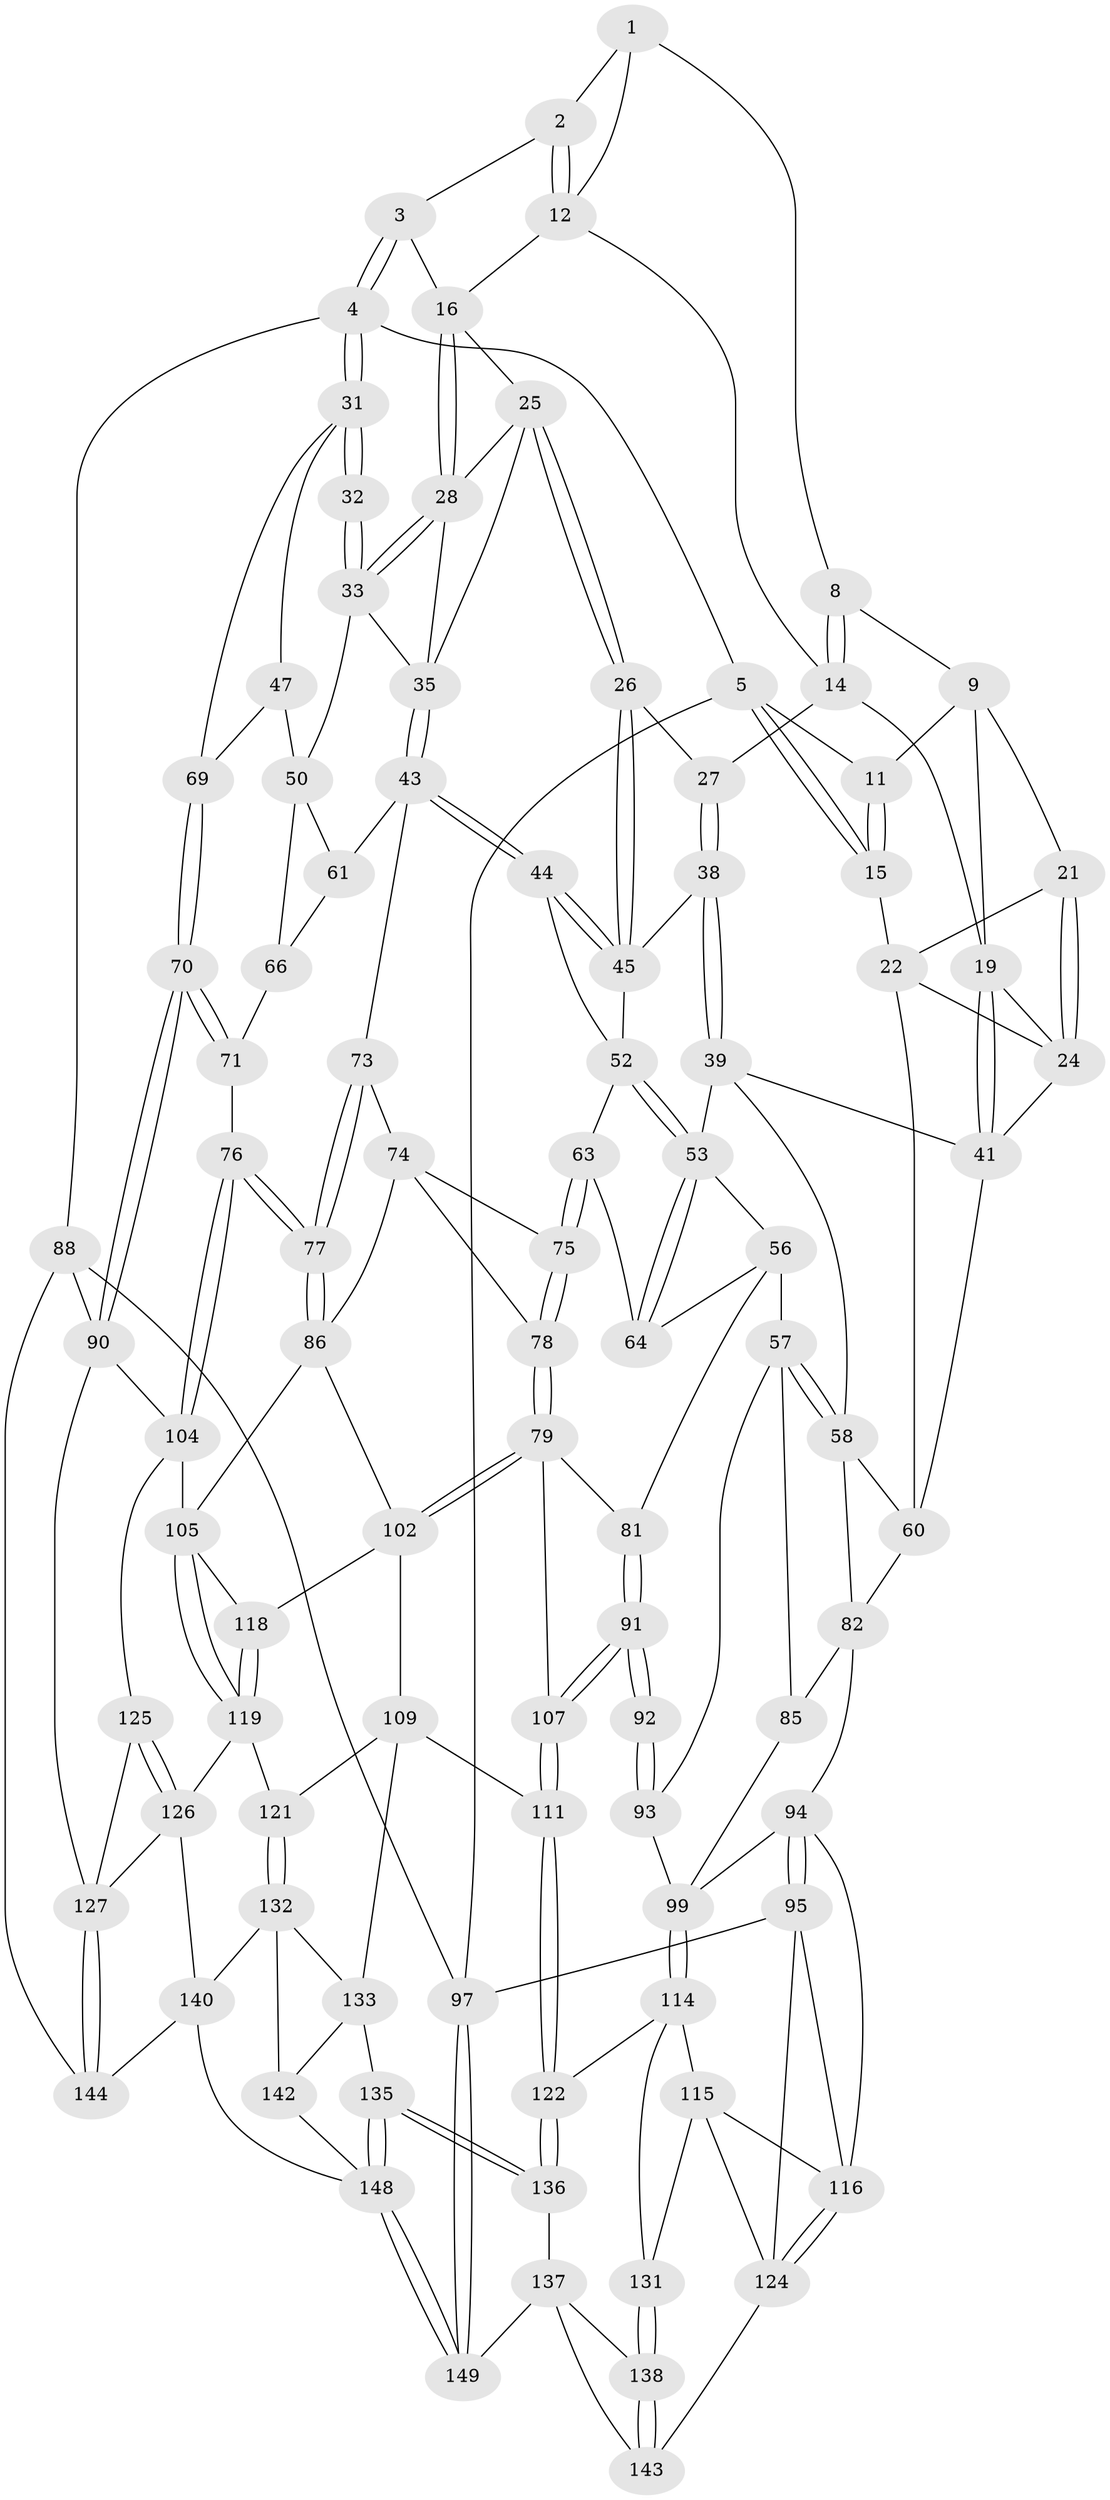 // Generated by graph-tools (version 1.1) at 2025/52/02/27/25 19:52:36]
// undirected, 95 vertices, 221 edges
graph export_dot {
graph [start="1"]
  node [color=gray90,style=filled];
  1 [pos="+0.33478613787186656+0",super="+7"];
  2 [pos="+0.5598831601237679+0"];
  3 [pos="+0.8785607965864625+0"];
  4 [pos="+1+0"];
  5 [pos="+0+0",super="+6"];
  8 [pos="+0.2958628825497524+0.02083330153250017"];
  9 [pos="+0.19807446321558714+0.11232913649333162",super="+10"];
  11 [pos="+0.12024500700937941+0.057100563860777075"];
  12 [pos="+0.5042298426770475+0.12967317446112253",super="+13"];
  14 [pos="+0.35568061448392524+0.1629493316455216",super="+18"];
  15 [pos="+0+0.13537698659819516"];
  16 [pos="+0.7245189978898665+0.13018760447373617",super="+17"];
  19 [pos="+0.3049303614553814+0.22720010115982822",super="+20"];
  21 [pos="+0.13238569682483575+0.1736672316893378"];
  22 [pos="+0.05979331395070351+0.2052162479792615",super="+23"];
  24 [pos="+0.17992802954230652+0.2693295719608442",super="+37"];
  25 [pos="+0.506798457626198+0.2203136853602004",super="+30"];
  26 [pos="+0.5062932348441693+0.22144082306254134"];
  27 [pos="+0.32892979220803364+0.23144806812842325"];
  28 [pos="+0.7253705388932629+0.13500895293097917",super="+29"];
  31 [pos="+1+0",super="+48"];
  32 [pos="+0.8680772057083895+0.24979841981518341"];
  33 [pos="+0.8552983694795184+0.2590346144743678",super="+34"];
  35 [pos="+0.676770661550759+0.3178423943778935",super="+36"];
  38 [pos="+0.41693486281002484+0.3038908404710785"];
  39 [pos="+0.3397158282177259+0.34884227387584194",super="+40"];
  41 [pos="+0.29616132971233694+0.31904328343738564",super="+42"];
  43 [pos="+0.6520105050717938+0.3744558554190088",super="+62"];
  44 [pos="+0.6295259833174048+0.36398774590305377"];
  45 [pos="+0.5021302271384779+0.2453337876973494",super="+46"];
  47 [pos="+0.9778691112081572+0.2811658520486883",super="+49"];
  50 [pos="+0.8624668635442544+0.33480023651620305",super="+51"];
  52 [pos="+0.47017890361235826+0.3363489694515911",super="+55"];
  53 [pos="+0.4521369381390959+0.37975639470490113",super="+54"];
  56 [pos="+0.4013207113720455+0.5028372366298896",super="+68"];
  57 [pos="+0.3656969283086774+0.4989156922624262",super="+84"];
  58 [pos="+0.30091417028380607+0.41250140247994105",super="+59"];
  60 [pos="+0.15319930266634113+0.37618558595689505",super="+65"];
  61 [pos="+0.7064890150213667+0.41218397290299724"];
  63 [pos="+0.5570550237486637+0.44236352958511166"];
  64 [pos="+0.44670216619795705+0.4409736951616319"];
  66 [pos="+0.840275184571497+0.3849550220878812",super="+67"];
  69 [pos="+1+0.5528700419972072"];
  70 [pos="+1+0.5717556478828253"];
  71 [pos="+0.8517421819655706+0.5801572258349335",super="+72"];
  73 [pos="+0.6507370604880042+0.42069302456284235"];
  74 [pos="+0.6295357077797049+0.4445111577598137",super="+87"];
  75 [pos="+0.6118898380744936+0.4592881202069721"];
  76 [pos="+0.8311240683721286+0.5913507171521568"];
  77 [pos="+0.8117545805001368+0.5879140821494514"];
  78 [pos="+0.5722545227305101+0.5723438261333537"];
  79 [pos="+0.5520973450384123+0.5985212814485568",super="+80"];
  81 [pos="+0.40780544269179314+0.5139901163080873"];
  82 [pos="+0.17240298869043152+0.5325865074509174",super="+83"];
  85 [pos="+0.18068225938841928+0.5510704044041331"];
  86 [pos="+0.7773052071070533+0.5914045853465648",super="+101"];
  88 [pos="+1+1",super="+89"];
  90 [pos="+1+0.7920116721698217",super="+112"];
  91 [pos="+0.3584093216101154+0.6788085106853324"];
  92 [pos="+0.35522796688365177+0.6771769851828221"];
  93 [pos="+0.21872670895719212+0.5647184013388152",super="+98"];
  94 [pos="+0+0.5713350141317072",super="+103"];
  95 [pos="+0+1",super="+96"];
  97 [pos="+0+1"];
  99 [pos="+0.22374867286275504+0.7230873244508772",super="+100"];
  102 [pos="+0.5641652137563331+0.6247230934876009",super="+108"];
  104 [pos="+0.7882771319063303+0.7426070258586646",super="+113"];
  105 [pos="+0.7293479363461474+0.739760197908997",super="+106"];
  107 [pos="+0.37418934845757135+0.7097456053133682"];
  109 [pos="+0.5319104686461575+0.7116899139580343",super="+110"];
  111 [pos="+0.37610363076910047+0.7501767944315302"];
  114 [pos="+0.22147265465783242+0.7714641957616664",super="+123"];
  115 [pos="+0.2213726230750766+0.7714682967975238",super="+129"];
  116 [pos="+0.11544063587126653+0.7394441931884501",super="+117"];
  118 [pos="+0.6179740390302723+0.7071904596228689"];
  119 [pos="+0.6291403674755179+0.8023661355695535",super="+120"];
  121 [pos="+0.5701075961440053+0.8054334755611143"];
  122 [pos="+0.2997688989828212+0.7924370635886915"];
  124 [pos="+0+0.8919791519915098",super="+130"];
  125 [pos="+0.7848763968913599+0.763372784755259"];
  126 [pos="+0.6847831700973865+0.9171143605174602",super="+139"];
  127 [pos="+0.8953582092184204+0.8942448550319121",super="+128"];
  131 [pos="+0.2352768234933057+0.8604963633032799"];
  132 [pos="+0.4994559936066873+0.8457224656459217",super="+141"];
  133 [pos="+0.4224880181983156+0.7902141704164697",super="+134"];
  135 [pos="+0.3390279578321737+0.9292775496692987"];
  136 [pos="+0.3317990904793388+0.9257319481614243"];
  137 [pos="+0.33010819437786815+0.9260289170206384",super="+147"];
  138 [pos="+0.23895899787859148+0.9195737652196785"];
  140 [pos="+0.6756980817804468+1",super="+146"];
  142 [pos="+0.4147128951733319+0.9802795116728162"];
  143 [pos="+0.21934558549350908+0.9419810825920978"];
  144 [pos="+0.9079556076342453+0.8975231672709852",super="+145"];
  148 [pos="+0.15348239054007815+1",super="+150"];
  149 [pos="+0.14058325415454737+1"];
  1 -- 2;
  1 -- 8;
  1 -- 12;
  2 -- 3;
  2 -- 12;
  2 -- 12;
  3 -- 4;
  3 -- 4;
  3 -- 16;
  4 -- 5;
  4 -- 31;
  4 -- 31;
  4 -- 88;
  5 -- 15;
  5 -- 15;
  5 -- 97;
  5 -- 11;
  8 -- 9;
  8 -- 14;
  8 -- 14;
  9 -- 19;
  9 -- 11;
  9 -- 21;
  11 -- 15;
  11 -- 15;
  12 -- 16;
  12 -- 14;
  14 -- 19;
  14 -- 27;
  15 -- 22;
  16 -- 28;
  16 -- 28;
  16 -- 25;
  19 -- 41;
  19 -- 41;
  19 -- 24;
  21 -- 22;
  21 -- 24;
  21 -- 24;
  22 -- 24;
  22 -- 60;
  24 -- 41;
  25 -- 26;
  25 -- 26;
  25 -- 35;
  25 -- 28;
  26 -- 27;
  26 -- 45;
  26 -- 45;
  27 -- 38;
  27 -- 38;
  28 -- 33;
  28 -- 33;
  28 -- 35;
  31 -- 32;
  31 -- 32;
  31 -- 69;
  31 -- 47;
  32 -- 33;
  32 -- 33;
  33 -- 35;
  33 -- 50;
  35 -- 43;
  35 -- 43;
  38 -- 39;
  38 -- 39;
  38 -- 45;
  39 -- 53;
  39 -- 41;
  39 -- 58;
  41 -- 60;
  43 -- 44;
  43 -- 44;
  43 -- 73;
  43 -- 61;
  44 -- 45;
  44 -- 45;
  44 -- 52;
  45 -- 52;
  47 -- 50;
  47 -- 69;
  50 -- 66;
  50 -- 61;
  52 -- 53;
  52 -- 53;
  52 -- 63;
  53 -- 64;
  53 -- 64;
  53 -- 56;
  56 -- 57;
  56 -- 81;
  56 -- 64;
  57 -- 58;
  57 -- 58;
  57 -- 85;
  57 -- 93;
  58 -- 60;
  58 -- 82;
  60 -- 82;
  61 -- 66;
  63 -- 64;
  63 -- 75;
  63 -- 75;
  66 -- 71 [weight=2];
  69 -- 70;
  69 -- 70;
  70 -- 71;
  70 -- 71;
  70 -- 90;
  70 -- 90;
  71 -- 76;
  73 -- 74;
  73 -- 77;
  73 -- 77;
  74 -- 75;
  74 -- 86;
  74 -- 78;
  75 -- 78;
  75 -- 78;
  76 -- 77;
  76 -- 77;
  76 -- 104;
  76 -- 104;
  77 -- 86;
  77 -- 86;
  78 -- 79;
  78 -- 79;
  79 -- 102;
  79 -- 102;
  79 -- 81;
  79 -- 107;
  81 -- 91;
  81 -- 91;
  82 -- 85;
  82 -- 94;
  85 -- 99;
  86 -- 102;
  86 -- 105;
  88 -- 97;
  88 -- 90;
  88 -- 144 [weight=2];
  90 -- 127;
  90 -- 104;
  91 -- 92;
  91 -- 92;
  91 -- 107;
  91 -- 107;
  92 -- 93 [weight=2];
  92 -- 93;
  93 -- 99;
  94 -- 95;
  94 -- 95;
  94 -- 99;
  94 -- 116;
  95 -- 97;
  95 -- 124;
  95 -- 116;
  97 -- 149;
  97 -- 149;
  99 -- 114;
  99 -- 114;
  102 -- 118;
  102 -- 109;
  104 -- 105;
  104 -- 125;
  105 -- 119;
  105 -- 119;
  105 -- 118;
  107 -- 111;
  107 -- 111;
  109 -- 121;
  109 -- 133;
  109 -- 111;
  111 -- 122;
  111 -- 122;
  114 -- 115;
  114 -- 131;
  114 -- 122;
  115 -- 116;
  115 -- 131;
  115 -- 124;
  116 -- 124;
  116 -- 124;
  118 -- 119;
  118 -- 119;
  119 -- 121;
  119 -- 126;
  121 -- 132;
  121 -- 132;
  122 -- 136;
  122 -- 136;
  124 -- 143;
  125 -- 126;
  125 -- 126;
  125 -- 127;
  126 -- 140;
  126 -- 127;
  127 -- 144;
  127 -- 144;
  131 -- 138;
  131 -- 138;
  132 -- 133;
  132 -- 140;
  132 -- 142;
  133 -- 142;
  133 -- 135;
  135 -- 136;
  135 -- 136;
  135 -- 148;
  135 -- 148;
  136 -- 137;
  137 -- 138;
  137 -- 149;
  137 -- 143;
  138 -- 143;
  138 -- 143;
  140 -- 144;
  140 -- 148;
  142 -- 148;
  148 -- 149;
  148 -- 149;
}
